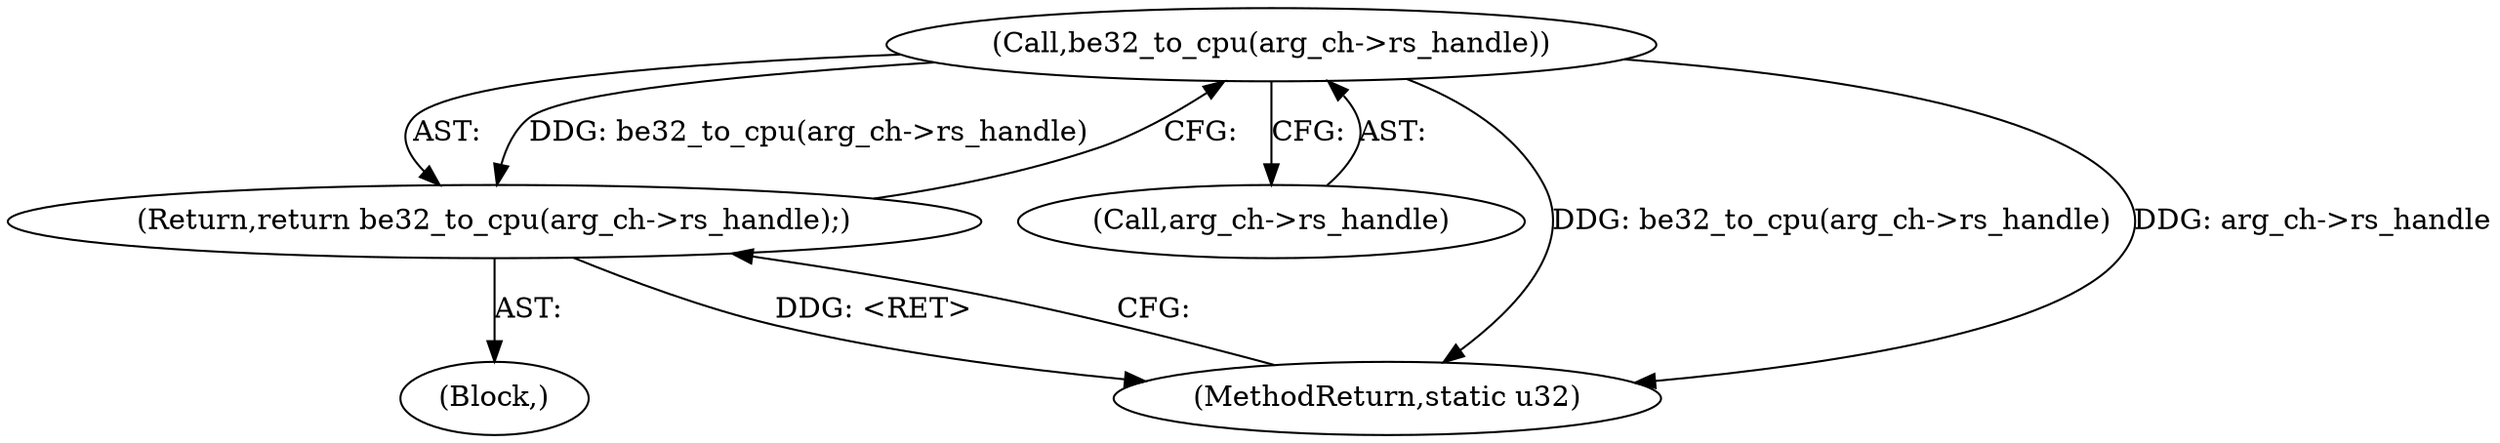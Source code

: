 digraph "1_linux_c70422f760c120480fee4de6c38804c72aa26bc1_36@pointer" {
"1000151" [label="(Call,be32_to_cpu(arg_ch->rs_handle))"];
"1000150" [label="(Return,return be32_to_cpu(arg_ch->rs_handle);)"];
"1000152" [label="(Call,arg_ch->rs_handle)"];
"1000151" [label="(Call,be32_to_cpu(arg_ch->rs_handle))"];
"1000150" [label="(Return,return be32_to_cpu(arg_ch->rs_handle);)"];
"1000139" [label="(Block,)"];
"1000180" [label="(MethodReturn,static u32)"];
"1000151" -> "1000150"  [label="AST: "];
"1000151" -> "1000152"  [label="CFG: "];
"1000152" -> "1000151"  [label="AST: "];
"1000150" -> "1000151"  [label="CFG: "];
"1000151" -> "1000180"  [label="DDG: be32_to_cpu(arg_ch->rs_handle)"];
"1000151" -> "1000180"  [label="DDG: arg_ch->rs_handle"];
"1000151" -> "1000150"  [label="DDG: be32_to_cpu(arg_ch->rs_handle)"];
"1000150" -> "1000139"  [label="AST: "];
"1000180" -> "1000150"  [label="CFG: "];
"1000150" -> "1000180"  [label="DDG: <RET>"];
}
